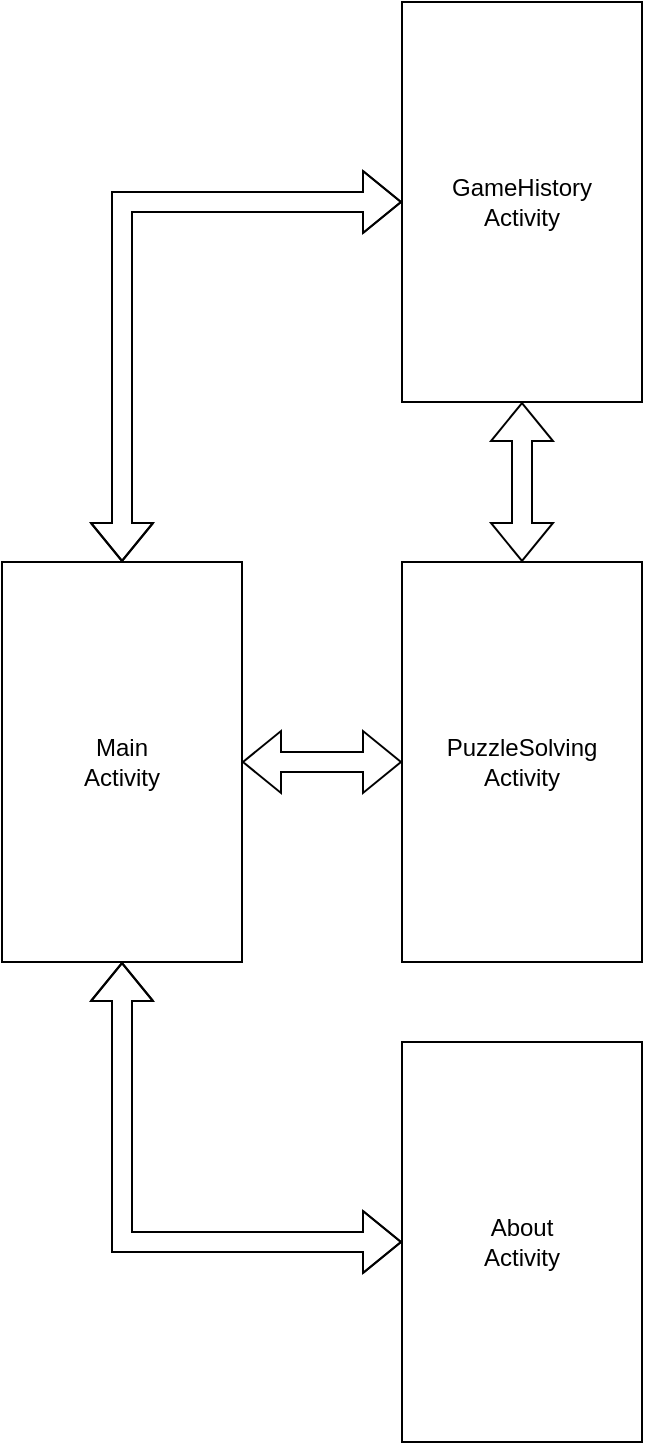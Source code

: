 <mxfile version="16.0.0" type="device"><diagram id="auFkMBREee-IM-aoo30i" name="Page-1"><mxGraphModel dx="599" dy="339" grid="1" gridSize="10" guides="1" tooltips="1" connect="1" arrows="1" fold="1" page="1" pageScale="1" pageWidth="827" pageHeight="1169" math="0" shadow="0"><root><mxCell id="0"/><mxCell id="1" parent="0"/><mxCell id="frzLpP3ZpBuggXEB139C-1" value="" style="rounded=0;whiteSpace=wrap;html=1;" vertex="1" parent="1"><mxGeometry x="80" y="280" width="120" height="200" as="geometry"/></mxCell><mxCell id="frzLpP3ZpBuggXEB139C-3" value="Main&lt;br&gt;Activity" style="text;html=1;strokeColor=none;fillColor=none;align=center;verticalAlign=middle;whiteSpace=wrap;rounded=0;" vertex="1" parent="1"><mxGeometry x="110" y="365" width="60" height="30" as="geometry"/></mxCell><mxCell id="frzLpP3ZpBuggXEB139C-6" value="" style="rounded=0;whiteSpace=wrap;html=1;" vertex="1" parent="1"><mxGeometry x="280" y="280" width="120" height="200" as="geometry"/></mxCell><mxCell id="frzLpP3ZpBuggXEB139C-7" value="PuzzleSolving&lt;br&gt;Activity" style="text;html=1;strokeColor=none;fillColor=none;align=center;verticalAlign=middle;whiteSpace=wrap;rounded=0;" vertex="1" parent="1"><mxGeometry x="310" y="365" width="60" height="30" as="geometry"/></mxCell><mxCell id="frzLpP3ZpBuggXEB139C-9" value="" style="rounded=0;whiteSpace=wrap;html=1;" vertex="1" parent="1"><mxGeometry x="280" width="120" height="200" as="geometry"/></mxCell><mxCell id="frzLpP3ZpBuggXEB139C-10" value="GameHistory&lt;br&gt;Activity" style="text;html=1;strokeColor=none;fillColor=none;align=center;verticalAlign=middle;whiteSpace=wrap;rounded=0;" vertex="1" parent="1"><mxGeometry x="310" y="85" width="60" height="30" as="geometry"/></mxCell><mxCell id="frzLpP3ZpBuggXEB139C-11" value="" style="shape=flexArrow;endArrow=classic;html=1;rounded=0;entryX=0.5;entryY=0;entryDx=0;entryDy=0;exitX=0.5;exitY=1;exitDx=0;exitDy=0;startArrow=block;" edge="1" parent="1" source="frzLpP3ZpBuggXEB139C-9" target="frzLpP3ZpBuggXEB139C-6"><mxGeometry width="50" height="50" relative="1" as="geometry"><mxPoint x="200" y="280" as="sourcePoint"/><mxPoint x="250" y="230" as="targetPoint"/></mxGeometry></mxCell><mxCell id="frzLpP3ZpBuggXEB139C-12" value="" style="shape=flexArrow;endArrow=classic;html=1;rounded=0;entryX=0;entryY=0.5;entryDx=0;entryDy=0;exitX=0.5;exitY=0;exitDx=0;exitDy=0;startArrow=block;" edge="1" parent="1" source="frzLpP3ZpBuggXEB139C-1" target="frzLpP3ZpBuggXEB139C-9"><mxGeometry width="50" height="50" relative="1" as="geometry"><mxPoint x="200" y="210" as="sourcePoint"/><mxPoint x="250" y="160" as="targetPoint"/><Array as="points"><mxPoint x="140" y="100"/></Array></mxGeometry></mxCell><mxCell id="frzLpP3ZpBuggXEB139C-13" value="" style="shape=flexArrow;endArrow=classic;html=1;rounded=0;exitX=0;exitY=0.5;exitDx=0;exitDy=0;entryX=1;entryY=0.5;entryDx=0;entryDy=0;startArrow=block;" edge="1" parent="1" source="frzLpP3ZpBuggXEB139C-6" target="frzLpP3ZpBuggXEB139C-1"><mxGeometry width="50" height="50" relative="1" as="geometry"><mxPoint x="200" y="420" as="sourcePoint"/><mxPoint x="250" y="370" as="targetPoint"/></mxGeometry></mxCell><mxCell id="frzLpP3ZpBuggXEB139C-14" value="" style="rounded=0;whiteSpace=wrap;html=1;" vertex="1" parent="1"><mxGeometry x="280" y="520" width="120" height="200" as="geometry"/></mxCell><mxCell id="frzLpP3ZpBuggXEB139C-15" value="About&lt;br&gt;Activity" style="text;html=1;strokeColor=none;fillColor=none;align=center;verticalAlign=middle;whiteSpace=wrap;rounded=0;" vertex="1" parent="1"><mxGeometry x="310" y="605" width="60" height="30" as="geometry"/></mxCell><mxCell id="frzLpP3ZpBuggXEB139C-16" value="" style="shape=flexArrow;endArrow=classic;html=1;rounded=0;entryX=0;entryY=0.5;entryDx=0;entryDy=0;exitX=0.5;exitY=1;exitDx=0;exitDy=0;startArrow=block;" edge="1" parent="1" source="frzLpP3ZpBuggXEB139C-1" target="frzLpP3ZpBuggXEB139C-14"><mxGeometry width="50" height="50" relative="1" as="geometry"><mxPoint x="180" y="570" as="sourcePoint"/><mxPoint x="230" y="520" as="targetPoint"/><Array as="points"><mxPoint x="140" y="620"/></Array></mxGeometry></mxCell></root></mxGraphModel></diagram></mxfile>